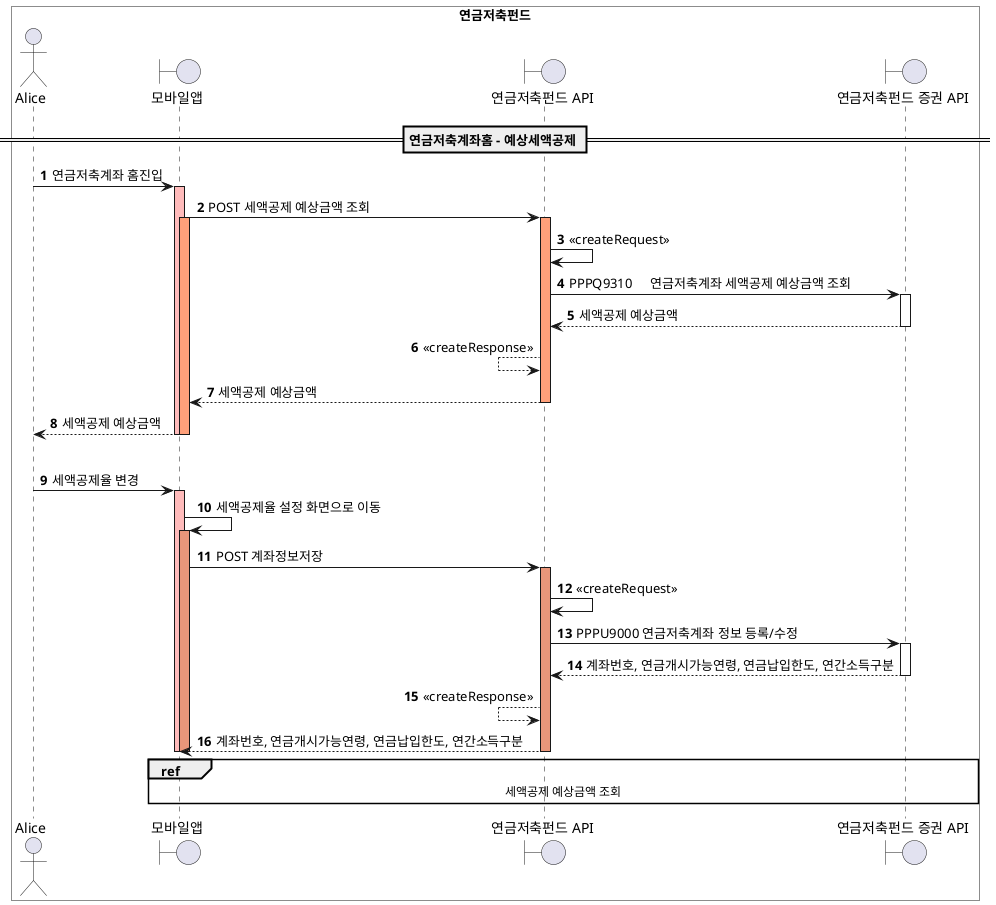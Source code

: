 @startuml
'https://plantuml.com/sequence-diagram

skinparam ParticipantPadding 20
skinparam BoxPadding 10

box "연금저축펀드" #Transparent
actor Alice
boundary 모바일앱 as MOBILE
boundary "연금저축펀드 API" as PENSION
boundary "연금저축펀드 증권 API" as SECURITIES
end box

== 연금저축계좌홈 - 예상세액공제 ==
autonumber
Alice -> MOBILE: 연금저축계좌 홈진입
activate MOBILE #FFBBBB
MOBILE -> PENSION: POST 세액공제 예상금액 조회
    activate MOBILE #LightSalmon
    activate PENSION #LightSalmon
        PENSION -> PENSION: <<createRequest>>
        PENSION -> SECURITIES ++: PPPQ9310	연금저축계좌 세액공제 예상금액 조회
        return 세액공제 예상금액
        PENSION <-- PENSION: <<createResponse>>
        return 세액공제 예상금액
    deactivate PENSION
    return 세액공제 예상금액
    deactivate MOBILE
deactivate MOBILE
|||
Alice -> MOBILE: 세액공제율 변경
activate MOBILE #FFBBBB
    MOBILE -> MOBILE: 세액공제율 설정 화면으로 이동
    activate MOBILE #DarkSalmon
        MOBILE -> PENSION: POST 계좌정보저장
        activate PENSION #DarkSalmon
            PENSION -> PENSION: <<createRequest>>
            PENSION -> SECURITIES ++: PPPU9000 연금저축계좌 정보 등록/수정
            return 계좌번호, 연금개시가능연령, 연금납입한도, 연간소득구분
            PENSION <-- PENSION: <<createResponse>>
            return 계좌번호, 연금개시가능연령, 연금납입한도, 연간소득구분
            ref over MOBILE, PENSION, SECURITIES: 세액공제 예상금액 조회
        deactivate PENSION
    deactivate MOBILE
deactivate MOBILE
@enduml
